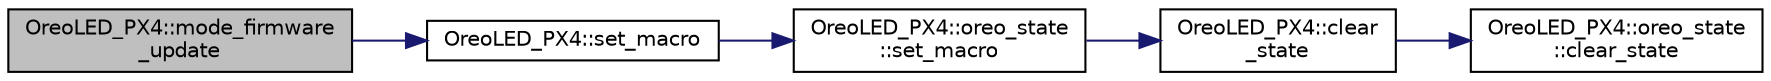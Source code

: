 digraph "OreoLED_PX4::mode_firmware_update"
{
 // INTERACTIVE_SVG=YES
  edge [fontname="Helvetica",fontsize="10",labelfontname="Helvetica",labelfontsize="10"];
  node [fontname="Helvetica",fontsize="10",shape=record];
  rankdir="LR";
  Node1 [label="OreoLED_PX4::mode_firmware\l_update",height=0.2,width=0.4,color="black", fillcolor="grey75", style="filled", fontcolor="black"];
  Node1 -> Node2 [color="midnightblue",fontsize="10",style="solid",fontname="Helvetica"];
  Node2 [label="OreoLED_PX4::set_macro",height=0.2,width=0.4,color="black", fillcolor="white", style="filled",URL="$classOreoLED__PX4.html#ad6e87dbe026c0b2861938c9a8d4b6571"];
  Node2 -> Node3 [color="midnightblue",fontsize="10",style="solid",fontname="Helvetica"];
  Node3 [label="OreoLED_PX4::oreo_state\l::set_macro",height=0.2,width=0.4,color="black", fillcolor="white", style="filled",URL="$structOreoLED__PX4_1_1oreo__state.html#a8789cc28e35c84d1a87debfbc230b91d"];
  Node3 -> Node4 [color="midnightblue",fontsize="10",style="solid",fontname="Helvetica"];
  Node4 [label="OreoLED_PX4::clear\l_state",height=0.2,width=0.4,color="black", fillcolor="white", style="filled",URL="$classOreoLED__PX4.html#aafa0e9ee898bc853b4860a2c201d4e77"];
  Node4 -> Node5 [color="midnightblue",fontsize="10",style="solid",fontname="Helvetica"];
  Node5 [label="OreoLED_PX4::oreo_state\l::clear_state",height=0.2,width=0.4,color="black", fillcolor="white", style="filled",URL="$structOreoLED__PX4_1_1oreo__state.html#abc37426b4e17082e9ab96456c32a9950"];
}
